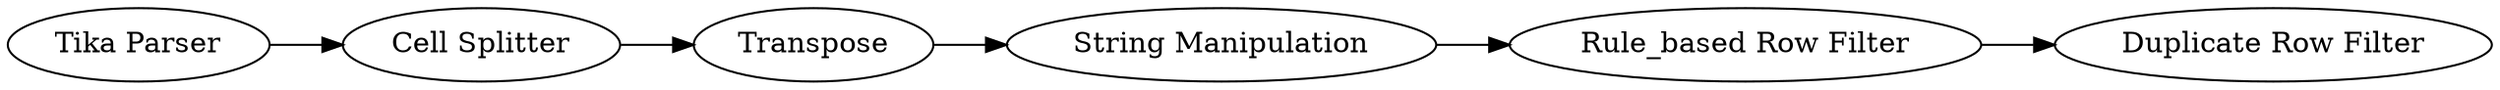 digraph {
	3 -> 8
	7 -> 4
	8 -> 7
	1 -> 2
	2 -> 3
	1 [label="Tika Parser"]
	7 [label="Rule_based Row Filter"]
	4 [label="Duplicate Row Filter"]
	8 [label="String Manipulation"]
	3 [label=Transpose]
	2 [label="Cell Splitter"]
	rankdir=LR
}
